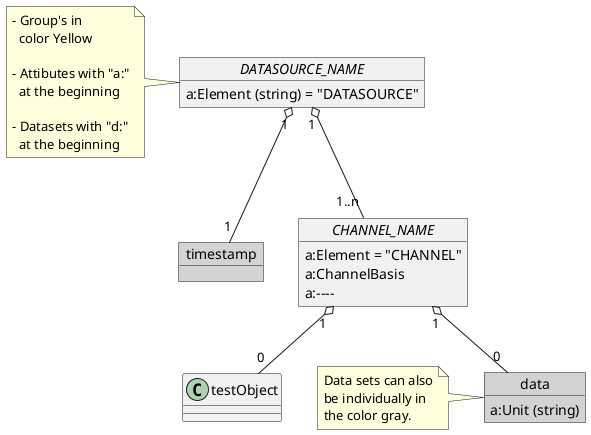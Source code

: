' Visit http://plantuml.com/ for more information!

' RCM-DX diagramm example and explanation at the start of specification
@startuml rcmdx_diagram_example

  object "//DATASOURCE_NAME//" as DATASOURCE {
    a:Element (string) = "DATASOURCE"
  }
  note left
    - Group's in
      color Yellow
    
    - Attibutes with "a:"
      at the beginning

    - Datasets with "d:"
      at the beginning
  end note

  object timestamp #LightGray

  object "//CHANNEL_NAME//" as channel {
    a:Element = "CHANNEL"
    a:ChannelBasis
    a:----
  }

  object data #LightGray{
    a:Unit (string)
  }
  note left
    Data sets can also
    be individually in 
    the color gray.
  end note

  DATASOURCE "1" o-- "1" timestamp
  DATASOURCE "1" o-- "1..n" channel
  channel "1" o-- "0" data

  channel "1" o-- "0" testObject

@enduml

@startuml rcmdx_root_group

  object RCMDX {
    a:Major (16 bit integer)
    a:Minor (16 bit integer)
  }
  
  object PLATFORM {
    a:Name (Enum)
    a:VehicleNumber (string)
  }

  RCMDX "1" o-- "1" PLATFORM

  object DATAPROCESSING {
    a:Clearance (boolean)
  }
  RCMDX "1" o-- "0..1" DATAPROCESSING

 object PROCESSINGLOG {
    d:key (string)
    d:value (string)
  }
  DATAPROCESSING "1" o-- "0..1" PROCESSINGLOG

  object CLEARANCEINFORMATION {
    d:key (string)
    d:value (string)
  }
  DATAPROCESSING "1" o-- "0..1" CLEARANCEINFORMATION

  object "CONFIGURATION" as platform_config
  PLATFORM "1" o-- "1" platform_config

  object "//SESSION_NAME//" as session_name {
    a:Element (string) = "SESSION"
    a:StartTime (Timestamp)
    a:EndTime (Timestamp)
    a:PositionSource (string)
  } 
  PLATFORM "1" o-- "1" session_name

@enduml

@startuml rcmdx_platform_group

  object PLATFORM {
    a:Name (Enum)
    a:VehicleNumber (string)
  }

  object "CONFIGURATION" as platform_config
  PLATFORM "1" o-- "1" platform_config

  object "//SETTING_NAME//" as platform_setting_name {
    a:DataType (string)
  }
  platform_config "1" o-- "1..n" platform_setting_name

  object "timestamp" as platform_setting_timestamp #LightGray {
    data type: Timestamp
  }
  platform_setting_name "1" o-- "1" platform_setting_timestamp

  object "setting" as platform_setting #LightGray {
    data type: string
  }
  platform_setting_name "1" o-- "1" platform_setting

  object "//SESSION_NAME//" as session_name {
    a:Element (string) = "SESSION"
    a:StartTime (Timestamp)
    a:EndTime (Timestamp)
    a:PositionSource (string)
  }

  PLATFORM "1" o-- "1" session_name

@enduml

@startuml rcmdx_session_group

  object "//SESSION_NAME//" as session_name {
    a:Element (string) = "SESSION"
    a:StartTime (Timestamp)
    a:EndTime (Timestamp)
    a:PositionSource (string)
  } 
  note left: Naming pattern: YYYYMMDD_hhmmss.SSS

  object RECORD {
    ...
  }
  session_name "1" o-- "0..1" RECORD

  object EVENT {
    ...
  }
  session_name "1" o-- "0..1" EVENT

  object TOPOLOGY {
    ...
  }
  session_name "1" o-- "1" TOPOLOGY

  object "//MEASURINGSYSTEM_NAME//" as MEASURINGSYSTEM {
    ...
  }
  session_name "1" o-- "1..n" MEASURINGSYSTEM

  object ENVIRONMENT {
    ...
  }
  session_name "1" o-- "0..1" ENVIRONMENT

  object POSITION {
    ...
  }
  session_name "1" o-- "1" POSITION

  object SECTION {
    ...
  }
  session_name "1" o-- "1" SECTION
@enduml

@startuml rcmdx_section_group

  object SECTION

    object SECTIONINFO {
    d:firstTrackOffset (64 bit float)
    d:lastTrackOffset (64 bit float)
    d:startTimestamp (Timestamp)
    d:endTimestamp (Timestamp)
    d:coachOrientation (Enum)
    d:trackInfoOffset (64 bit float)
  }
  SECTION "1" o-- "1" SECTIONINFO

  object TRACKLIST {
    d:id (32 bit signed integer)
    d:startTimestamp (Timestamp)
    d:endTimestamp (Timestamp)
    d:orientation (Enum)
    d:startCoveredDistance (64 bit float)
    d:endCoveredDistance (64 bit float)
  }
  SECTION "1" o-- "1" TRACKLIST

@enduml

@startuml rcmdx_environment_group

  object ENVIRONMENT

  object "timestamp" as env_timestamp #LightGray {
    data type: Timestamp
  }
  ENVIRONMENT "1" o-- "1" env_timestamp

  object VEHICLESPEED {
    a:Unit (meters per second [m/s])
    d:data (16 bit float)
  }
  ENVIRONMENT "1" o-- "0..1" VEHICLESPEED

  object AMBIENTTEMPERATURE {
    a:Unit (degrees celsius [°C])
    d:data (16 bit float)
  }
  ENVIRONMENT "1" o-- "0..1" AMBIENTTEMPERATURE

  object WINDSPEED {
    a:Unit (meters per second [m/s])
    d:data (16 bit float)
  }
  ENVIRONMENT "1" o-- "0..1" WINDSPEED

  object WINDDIRECTION {
    a:Unit (degree [°])
    d:data (16 bit float)
  }
  ENVIRONMENT "1" o-- "0..1" WINDDIRECTION

  object WEATHERCONDITIONS {
    a:Unit (string)
    d:data (64 bit integer)
  }
  ENVIRONMENT "1" o-- "0..1" WEATHERCONDITIONS

@enduml

@startuml rcmdx_topology_group
  object TOPOLOGY {
    a:Version (string)
  }

  object TRACKS {
    ...
  }
  TOPOLOGY "1" o-- "1" TRACKS

  object SWITCHTRACKS {
    ...
  }
  TOPOLOGY "1" o-- "1" SWITCHTRACKS

  object TRACKOBJECTS {
    ...
  }
  TOPOLOGY "1" o-- "1" TRACKOBJECTS

  object TRACKPOINTS {
    ...
  }
  TOPOLOGY "1" o-- "1" TRACKPOINTS

  object PROPERTIES {
    ...
  }
  TOPOLOGY "1" o-- "1" PROPERTIES

  object LINES {
    ...
  }
  TOPOLOGY "1" o-- "1" LINES
@enduml

@startuml rcmdx_measuringsystem_group
  object "//MEASURINGSYSTEM_NAME//" as MEASURINGSYSTEM {
    a:Element (string) = "MEASURINGSYSTEM"
    a:Family (string)
    a:Revision (string)
    a:InstanceVersion (string)
    a:MeasuringMode (Enum) 
  }

  object "//DATASOURCE_NAME//" as DATASOURCE {
    a:Element (string) = "DATASOURCE"
  }
  MEASURINGSYSTEM "1" o-- "1..n" DATASOURCE

  object LOGGING
  MEASURINGSYSTEM "1" o-- "0..1" LOGGING

  object "CONFIGURATION" as ms_config
  MEASURINGSYSTEM "1" o-- "1" ms_config
@enduml

@startuml rcmdx_measuringsystem_config_group
  object "//MEASURINGSYSTEM_NAME//" as MEASURINGSYSTEM {
    a:Element (string) = "MEASURINGSYSTEM"
    a:Family (string)
    a:Revision (string)
    a:InstanceVersion (string)
    a:MeasuringMode (Enum) 
  }
  
  object "CONFIGURATION" as ms_config
  MEASURINGSYSTEM "1" o-- "1" ms_config

  object "//SETTING_NAME//" as setting_name {
    a:DataType (string)
  }
  ms_config "1" o-- "1..n" setting_name

  object "timestamp" as setting_timestamp #LightGray {
    data type: Timestamp
  }
  setting_name "1" o-- "1" setting_timestamp

  object "setting" as setting #LightGray {
    data type: string
  }
  setting_name "1" o-- "1" setting
@enduml


@startuml rcmdx_logging_group
  object LOGGING

  object OUTAGES {
    d:message (string)
    d:systemReference (string)
    d:channelReference (string)
    d:datasourceReference (string)
    d:level (Enum)
  }
  LOGGING "1" o-- "0..1" OUTAGES
  object "timestamp" as out_timestamp #LightGray {
    data type: Timestamp
  }
  object "duration" as out_duration #LightGray {
    data type: 64 bit integer
  }
  OUTAGES "1" o-- "1" out_timestamp
  OUTAGES "1" o-- "1" out_duration

  object MESSAGES {
    d:message (string)
    d:systemReference (string)
    d:channelReference (string)
    d:level (Enum)
  }
  LOGGING "1" o-- "0..1" MESSAGES

  object "timestamp" as msg_timestamp #LightGray {
    data type: Timestamp
  }
  MESSAGES "1" o-- "1" msg_timestamp
@enduml

@startuml rcmdx_datasource_group
  object "//DATASOURCE_NAME//" as DATASOURCE {
    a:Element (string) = "DATASOURCE"
  }

  object "timestamp" as ds_timestamp #LightGray {
    data type: Timestamp
  }
  DATASOURCE "1" o-- "1" ds_timestamp

  object "//CHANNEL_NAME//" as CHANNEL {
    a:Element (string) = "CHANNEL"
    ...
  }
  DATASOURCE "1" o-- "1..n" CHANNEL

@enduml

@startuml rcmdx_channel_group
  object "//CHANNEL_NAME//" as CHANNEL {
    a:Element (string) = "CHANNEL"
    a:TriggerMode (Enum)
    a:TriggerValue (64 bit float)
    a:ChannelBasis (Enum)
    a:ChannelType (Enum)
    a:Neighbor (string)
    a:MeasurementUncertainty (32 bit float)
    a:PositionOffset (32 bit float)
  }

  object "data" as channel_data #LightGray
  CHANNEL "1" o-- "0..1" channel_data

  object LIMIT
  CHANNEL "1" o-- "0..1" LIMIT

  object VID {
    ...
  }
  CHANNEL "1" o-- "0..1" VID
  
  object IMG {
    ...
  }
  CHANNEL "1" o-- "0..1" IMG
  
  object sampleindex #LightGray
  CHANNEL "1" o-- "0..1" sampleindex
  
  object coord.CN #LightGray {
    a:Unit (string)
  }
  CHANNEL "1" o-- "0..n" coord.CN

  object data.PRE.MIN.X #LightGray {
    a:Unit (string)
  }
  CHANNEL "1" o-- "0..n" data.PRE.MIN.X

  object data.PRE.MAX.X #LightGray {
    a:Unit (string)
  }
  CHANNEL "1" o-- "0..n" data.PRE.MAX.X

  object data.PRE.AVG.X #LightGray {
    a:Unit (string)
  }
  CHANNEL "1" o-- "0..n" data.PRE.AVG.X

@enduml

@startuml rcmdx_limit_group
  object LIMIT

  object "//LIMIT_NAME//" as limit_name {
    a:Element (string) = "LIMIT"
    a:Priority (8 bit integer)
    a:LimitBound (string)
  }
  
  object limitvalue #LightGray
  limit_name "1" o-- "1" limitvalue

  LIMIT "1" o-- "1..n" limit_name

  object "timestamp" as limit_timestamp #LightGray {
    data type: Timestamp
  }
  limit_name "1" o-- "1" limit_timestamp

  object "duration" as limit_duration #LightGray {
    data type: 64 bit integer
  }
  limit_name "1" o-- "1" limit_duration

@enduml
